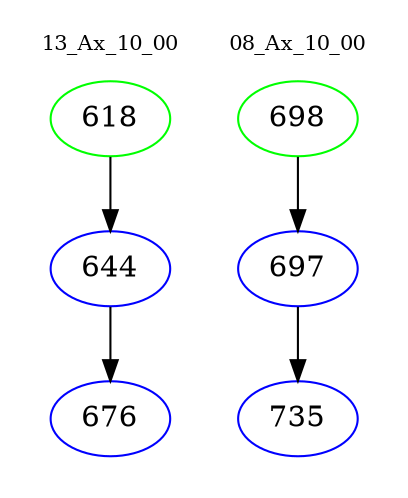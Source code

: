 digraph{
subgraph cluster_0 {
color = white
label = "13_Ax_10_00";
fontsize=10;
T0_618 [label="618", color="green"]
T0_618 -> T0_644 [color="black"]
T0_644 [label="644", color="blue"]
T0_644 -> T0_676 [color="black"]
T0_676 [label="676", color="blue"]
}
subgraph cluster_1 {
color = white
label = "08_Ax_10_00";
fontsize=10;
T1_698 [label="698", color="green"]
T1_698 -> T1_697 [color="black"]
T1_697 [label="697", color="blue"]
T1_697 -> T1_735 [color="black"]
T1_735 [label="735", color="blue"]
}
}
